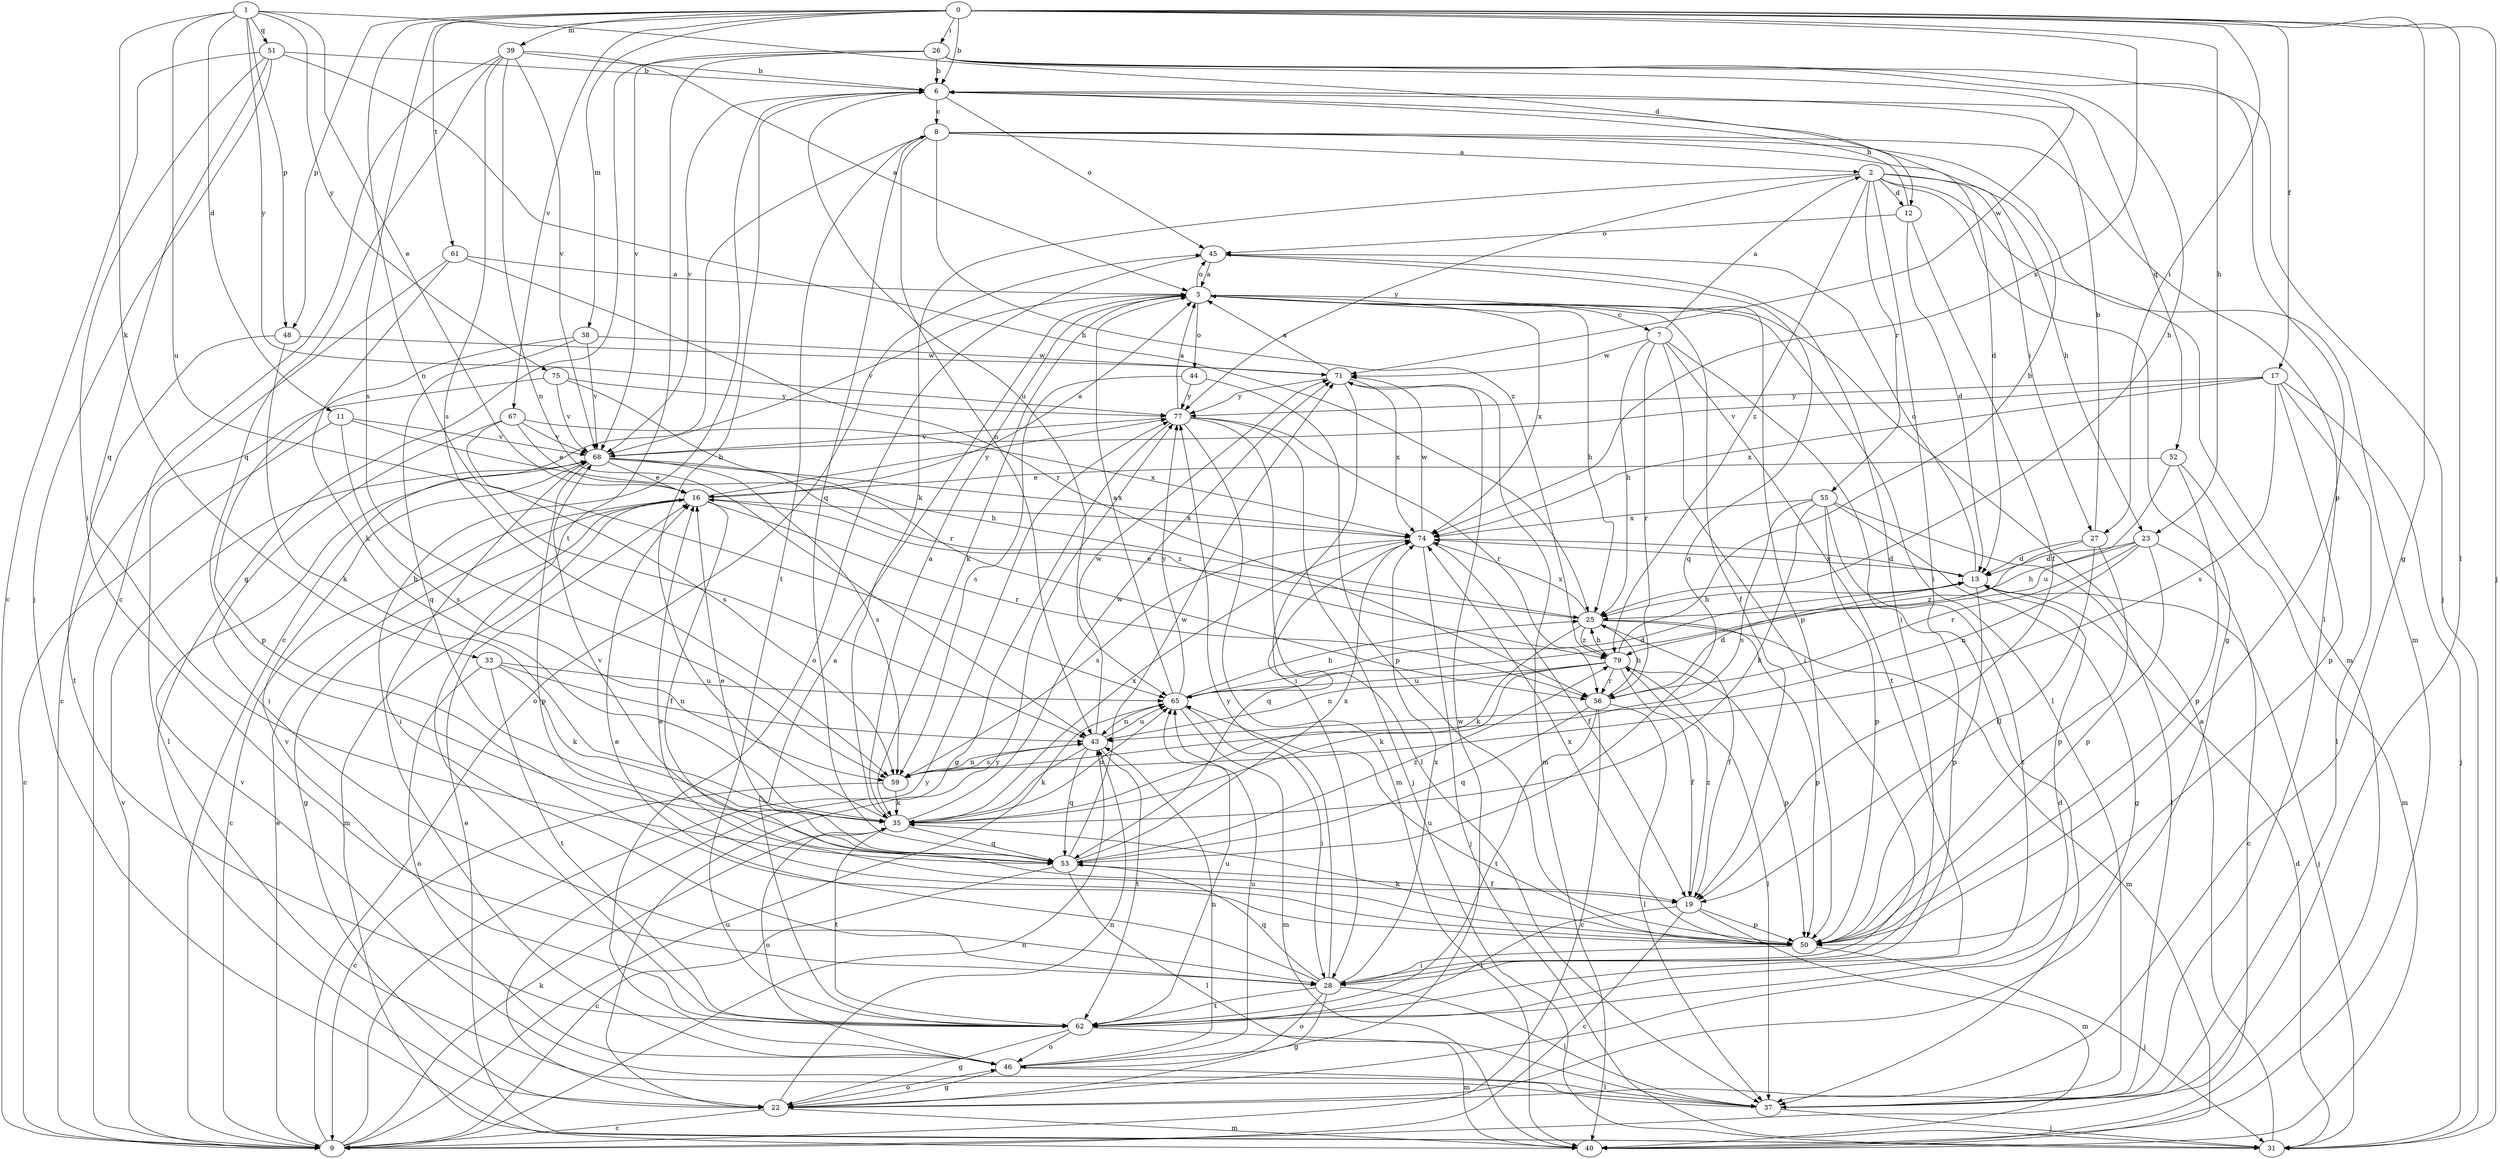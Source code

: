 strict digraph  {
0;
1;
2;
3;
6;
7;
8;
9;
11;
12;
13;
16;
17;
19;
22;
23;
25;
26;
27;
28;
31;
33;
35;
37;
38;
39;
40;
43;
44;
45;
46;
48;
50;
51;
52;
53;
55;
56;
59;
61;
62;
65;
67;
68;
71;
74;
75;
77;
79;
0 -> 6  [label=b];
0 -> 17  [label=f];
0 -> 22  [label=g];
0 -> 23  [label=h];
0 -> 26  [label=i];
0 -> 27  [label=i];
0 -> 31  [label=j];
0 -> 37  [label=l];
0 -> 38  [label=m];
0 -> 39  [label=m];
0 -> 43  [label=n];
0 -> 48  [label=p];
0 -> 59  [label=s];
0 -> 61  [label=t];
0 -> 67  [label=v];
0 -> 74  [label=x];
1 -> 11  [label=d];
1 -> 12  [label=d];
1 -> 16  [label=e];
1 -> 33  [label=k];
1 -> 48  [label=p];
1 -> 51  [label=q];
1 -> 65  [label=u];
1 -> 75  [label=y];
1 -> 77  [label=y];
2 -> 12  [label=d];
2 -> 22  [label=g];
2 -> 23  [label=h];
2 -> 27  [label=i];
2 -> 28  [label=i];
2 -> 35  [label=k];
2 -> 40  [label=m];
2 -> 55  [label=r];
2 -> 77  [label=y];
2 -> 79  [label=z];
3 -> 7  [label=c];
3 -> 19  [label=f];
3 -> 25  [label=h];
3 -> 35  [label=k];
3 -> 37  [label=l];
3 -> 44  [label=o];
3 -> 45  [label=o];
3 -> 50  [label=p];
3 -> 68  [label=v];
3 -> 74  [label=x];
6 -> 8  [label=c];
6 -> 45  [label=o];
6 -> 52  [label=q];
6 -> 65  [label=u];
6 -> 68  [label=v];
7 -> 2  [label=a];
7 -> 25  [label=h];
7 -> 28  [label=i];
7 -> 37  [label=l];
7 -> 56  [label=r];
7 -> 62  [label=t];
7 -> 71  [label=w];
8 -> 2  [label=a];
8 -> 13  [label=d];
8 -> 37  [label=l];
8 -> 40  [label=m];
8 -> 43  [label=n];
8 -> 53  [label=q];
8 -> 62  [label=t];
8 -> 79  [label=z];
9 -> 8  [label=c];
9 -> 16  [label=e];
9 -> 35  [label=k];
9 -> 43  [label=n];
9 -> 45  [label=o];
9 -> 65  [label=u];
9 -> 68  [label=v];
9 -> 77  [label=y];
11 -> 9  [label=c];
11 -> 25  [label=h];
11 -> 59  [label=s];
11 -> 68  [label=v];
12 -> 6  [label=b];
12 -> 13  [label=d];
12 -> 19  [label=f];
12 -> 45  [label=o];
13 -> 25  [label=h];
13 -> 31  [label=j];
13 -> 45  [label=o];
13 -> 50  [label=p];
13 -> 74  [label=x];
16 -> 3  [label=a];
16 -> 9  [label=c];
16 -> 19  [label=f];
16 -> 22  [label=g];
16 -> 40  [label=m];
16 -> 56  [label=r];
16 -> 74  [label=x];
16 -> 77  [label=y];
17 -> 31  [label=j];
17 -> 37  [label=l];
17 -> 50  [label=p];
17 -> 59  [label=s];
17 -> 68  [label=v];
17 -> 74  [label=x];
17 -> 77  [label=y];
19 -> 9  [label=c];
19 -> 40  [label=m];
19 -> 50  [label=p];
19 -> 62  [label=t];
19 -> 79  [label=z];
22 -> 9  [label=c];
22 -> 40  [label=m];
22 -> 43  [label=n];
22 -> 46  [label=o];
22 -> 77  [label=y];
23 -> 9  [label=c];
23 -> 13  [label=d];
23 -> 25  [label=h];
23 -> 43  [label=n];
23 -> 50  [label=p];
23 -> 56  [label=r];
25 -> 16  [label=e];
25 -> 19  [label=f];
25 -> 35  [label=k];
25 -> 40  [label=m];
25 -> 50  [label=p];
25 -> 74  [label=x];
25 -> 79  [label=z];
26 -> 6  [label=b];
26 -> 22  [label=g];
26 -> 25  [label=h];
26 -> 31  [label=j];
26 -> 50  [label=p];
26 -> 62  [label=t];
26 -> 68  [label=v];
26 -> 71  [label=w];
27 -> 6  [label=b];
27 -> 13  [label=d];
27 -> 19  [label=f];
27 -> 50  [label=p];
27 -> 79  [label=z];
28 -> 16  [label=e];
28 -> 22  [label=g];
28 -> 37  [label=l];
28 -> 46  [label=o];
28 -> 53  [label=q];
28 -> 62  [label=t];
28 -> 74  [label=x];
28 -> 77  [label=y];
31 -> 3  [label=a];
31 -> 13  [label=d];
31 -> 16  [label=e];
33 -> 35  [label=k];
33 -> 43  [label=n];
33 -> 46  [label=o];
33 -> 62  [label=t];
33 -> 65  [label=u];
35 -> 3  [label=a];
35 -> 6  [label=b];
35 -> 46  [label=o];
35 -> 53  [label=q];
35 -> 62  [label=t];
35 -> 65  [label=u];
35 -> 71  [label=w];
35 -> 74  [label=x];
37 -> 31  [label=j];
37 -> 68  [label=v];
38 -> 50  [label=p];
38 -> 53  [label=q];
38 -> 68  [label=v];
38 -> 71  [label=w];
39 -> 3  [label=a];
39 -> 6  [label=b];
39 -> 9  [label=c];
39 -> 43  [label=n];
39 -> 53  [label=q];
39 -> 59  [label=s];
39 -> 68  [label=v];
43 -> 35  [label=k];
43 -> 53  [label=q];
43 -> 59  [label=s];
43 -> 62  [label=t];
43 -> 65  [label=u];
43 -> 71  [label=w];
44 -> 50  [label=p];
44 -> 59  [label=s];
44 -> 77  [label=y];
45 -> 3  [label=a];
45 -> 28  [label=i];
45 -> 46  [label=o];
45 -> 53  [label=q];
46 -> 6  [label=b];
46 -> 22  [label=g];
46 -> 37  [label=l];
46 -> 43  [label=n];
46 -> 65  [label=u];
46 -> 71  [label=w];
48 -> 35  [label=k];
48 -> 62  [label=t];
48 -> 71  [label=w];
50 -> 16  [label=e];
50 -> 28  [label=i];
50 -> 31  [label=j];
50 -> 35  [label=k];
50 -> 65  [label=u];
50 -> 74  [label=x];
51 -> 6  [label=b];
51 -> 9  [label=c];
51 -> 25  [label=h];
51 -> 28  [label=i];
51 -> 31  [label=j];
51 -> 53  [label=q];
52 -> 16  [label=e];
52 -> 40  [label=m];
52 -> 50  [label=p];
52 -> 65  [label=u];
53 -> 9  [label=c];
53 -> 16  [label=e];
53 -> 19  [label=f];
53 -> 37  [label=l];
53 -> 68  [label=v];
53 -> 71  [label=w];
53 -> 74  [label=x];
53 -> 79  [label=z];
55 -> 22  [label=g];
55 -> 35  [label=k];
55 -> 37  [label=l];
55 -> 50  [label=p];
55 -> 59  [label=s];
55 -> 62  [label=t];
55 -> 74  [label=x];
56 -> 9  [label=c];
56 -> 13  [label=d];
56 -> 25  [label=h];
56 -> 37  [label=l];
56 -> 53  [label=q];
56 -> 62  [label=t];
59 -> 9  [label=c];
59 -> 35  [label=k];
59 -> 43  [label=n];
61 -> 3  [label=a];
61 -> 9  [label=c];
61 -> 35  [label=k];
61 -> 56  [label=r];
62 -> 3  [label=a];
62 -> 13  [label=d];
62 -> 22  [label=g];
62 -> 40  [label=m];
62 -> 46  [label=o];
62 -> 65  [label=u];
62 -> 68  [label=v];
65 -> 3  [label=a];
65 -> 13  [label=d];
65 -> 25  [label=h];
65 -> 28  [label=i];
65 -> 40  [label=m];
65 -> 43  [label=n];
65 -> 77  [label=y];
67 -> 16  [label=e];
67 -> 28  [label=i];
67 -> 59  [label=s];
67 -> 68  [label=v];
67 -> 74  [label=x];
68 -> 16  [label=e];
68 -> 28  [label=i];
68 -> 50  [label=p];
68 -> 59  [label=s];
68 -> 74  [label=x];
68 -> 79  [label=z];
71 -> 3  [label=a];
71 -> 28  [label=i];
71 -> 40  [label=m];
71 -> 74  [label=x];
71 -> 77  [label=y];
74 -> 13  [label=d];
74 -> 19  [label=f];
74 -> 31  [label=j];
74 -> 53  [label=q];
74 -> 59  [label=s];
74 -> 71  [label=w];
75 -> 37  [label=l];
75 -> 56  [label=r];
75 -> 68  [label=v];
75 -> 77  [label=y];
77 -> 3  [label=a];
77 -> 22  [label=g];
77 -> 31  [label=j];
77 -> 37  [label=l];
77 -> 40  [label=m];
77 -> 56  [label=r];
77 -> 68  [label=v];
79 -> 6  [label=b];
79 -> 19  [label=f];
79 -> 25  [label=h];
79 -> 35  [label=k];
79 -> 37  [label=l];
79 -> 43  [label=n];
79 -> 50  [label=p];
79 -> 56  [label=r];
79 -> 65  [label=u];
}
